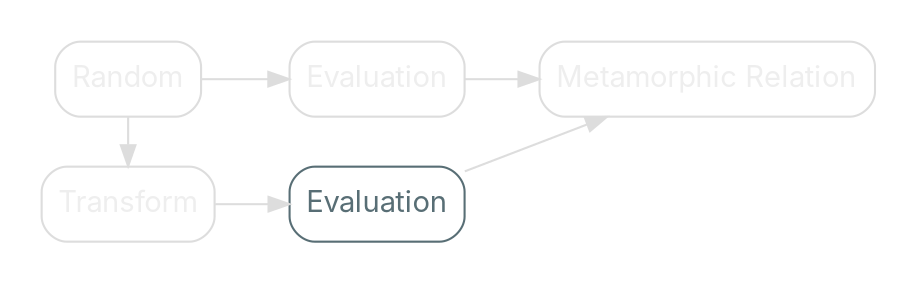 digraph {
    bgcolor=transparent
    rankdir=LR

    // Default theme: enabled
    node[shape="rectangle" style="rounded,filled" color="#586E75" fillcolor="#ffffff" fontcolor="#586E75" fontname="Inter,Arial"]
    edge[color="#586E75" fontcolor="#000000" fontname="Inter,Arial" fontsize=11]

    subgraph cluster_0 {
        color=transparent
        Input[label="Random" color="#dddddd" fontcolor="#eeeeee"]
        Evaluation[color="#dddddd" fontcolor="#eeeeee"]
        Analysis[label="Metamorphic Relation" color="#dddddd" fontcolor="#eeeeee"]
    }

    subgraph cluster_1 {
        color=transparent
        Input2[label="Transform" color="#dddddd" fontcolor="#eeeeee"]
        Evaluation2[label="Evaluation"]
    }

    Input -> Input2[constraint=false color="#dddddd"]
    Input2 -> Evaluation2[color="#dddddd"]

    Input -> Evaluation[color="#dddddd"]
    Evaluation -> Analysis[color="#dddddd"]
    Evaluation2 -> Analysis[color="#dddddd"]
}
